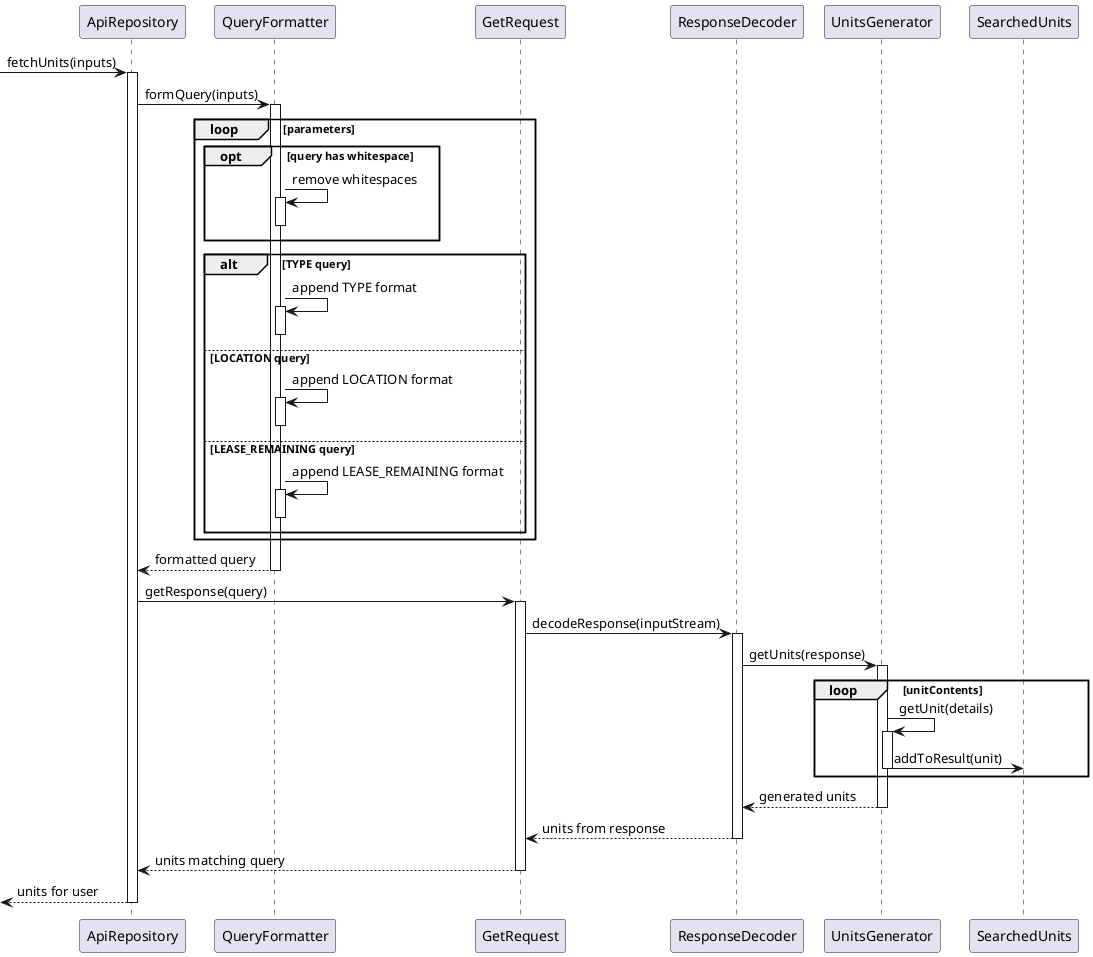 @startuml
'https://plantuml.com/sequence-diagram

[-> ApiRepository: fetchUnits(inputs)
activate ApiRepository
ApiRepository -> QueryFormatter: formQuery(inputs)
activate QueryFormatter
loop parameters
    opt query has whitespace
    QueryFormatter -> QueryFormatter: remove whitespaces
    activate QueryFormatter
    deactivate QueryFormatter
    end
    alt TYPE query
    QueryFormatter -> QueryFormatter: append TYPE format
    activate QueryFormatter
    deactivate QueryFormatter
    else LOCATION query
    QueryFormatter -> QueryFormatter: append LOCATION format
    activate QueryFormatter
    deactivate QueryFormatter
    else LEASE_REMAINING query
    QueryFormatter -> QueryFormatter: append LEASE_REMAINING format
    activate QueryFormatter
    deactivate QueryFormatter
    end
end
ApiRepository <-- QueryFormatter: formatted query
deactivate QueryFormatter
ApiRepository -> GetRequest: getResponse(query)
activate GetRequest
GetRequest -> ResponseDecoder: decodeResponse(inputStream)
activate ResponseDecoder
ResponseDecoder -> UnitsGenerator: getUnits(response)
activate UnitsGenerator
loop unitContents
    UnitsGenerator -> UnitsGenerator: getUnit(details)
    activate UnitsGenerator
    UnitsGenerator -> SearchedUnits: addToResult(unit)
    deactivate UnitsGenerator
end
ResponseDecoder <-- UnitsGenerator: generated units
deactivate UnitsGenerator
GetRequest <-- ResponseDecoder: units from response
deactivate ResponseDecoder
ApiRepository <-- GetRequest: units matching query
deactivate GetRequest
[<-- ApiRepository: units for user
deactivate ApiRepository
@enduml
